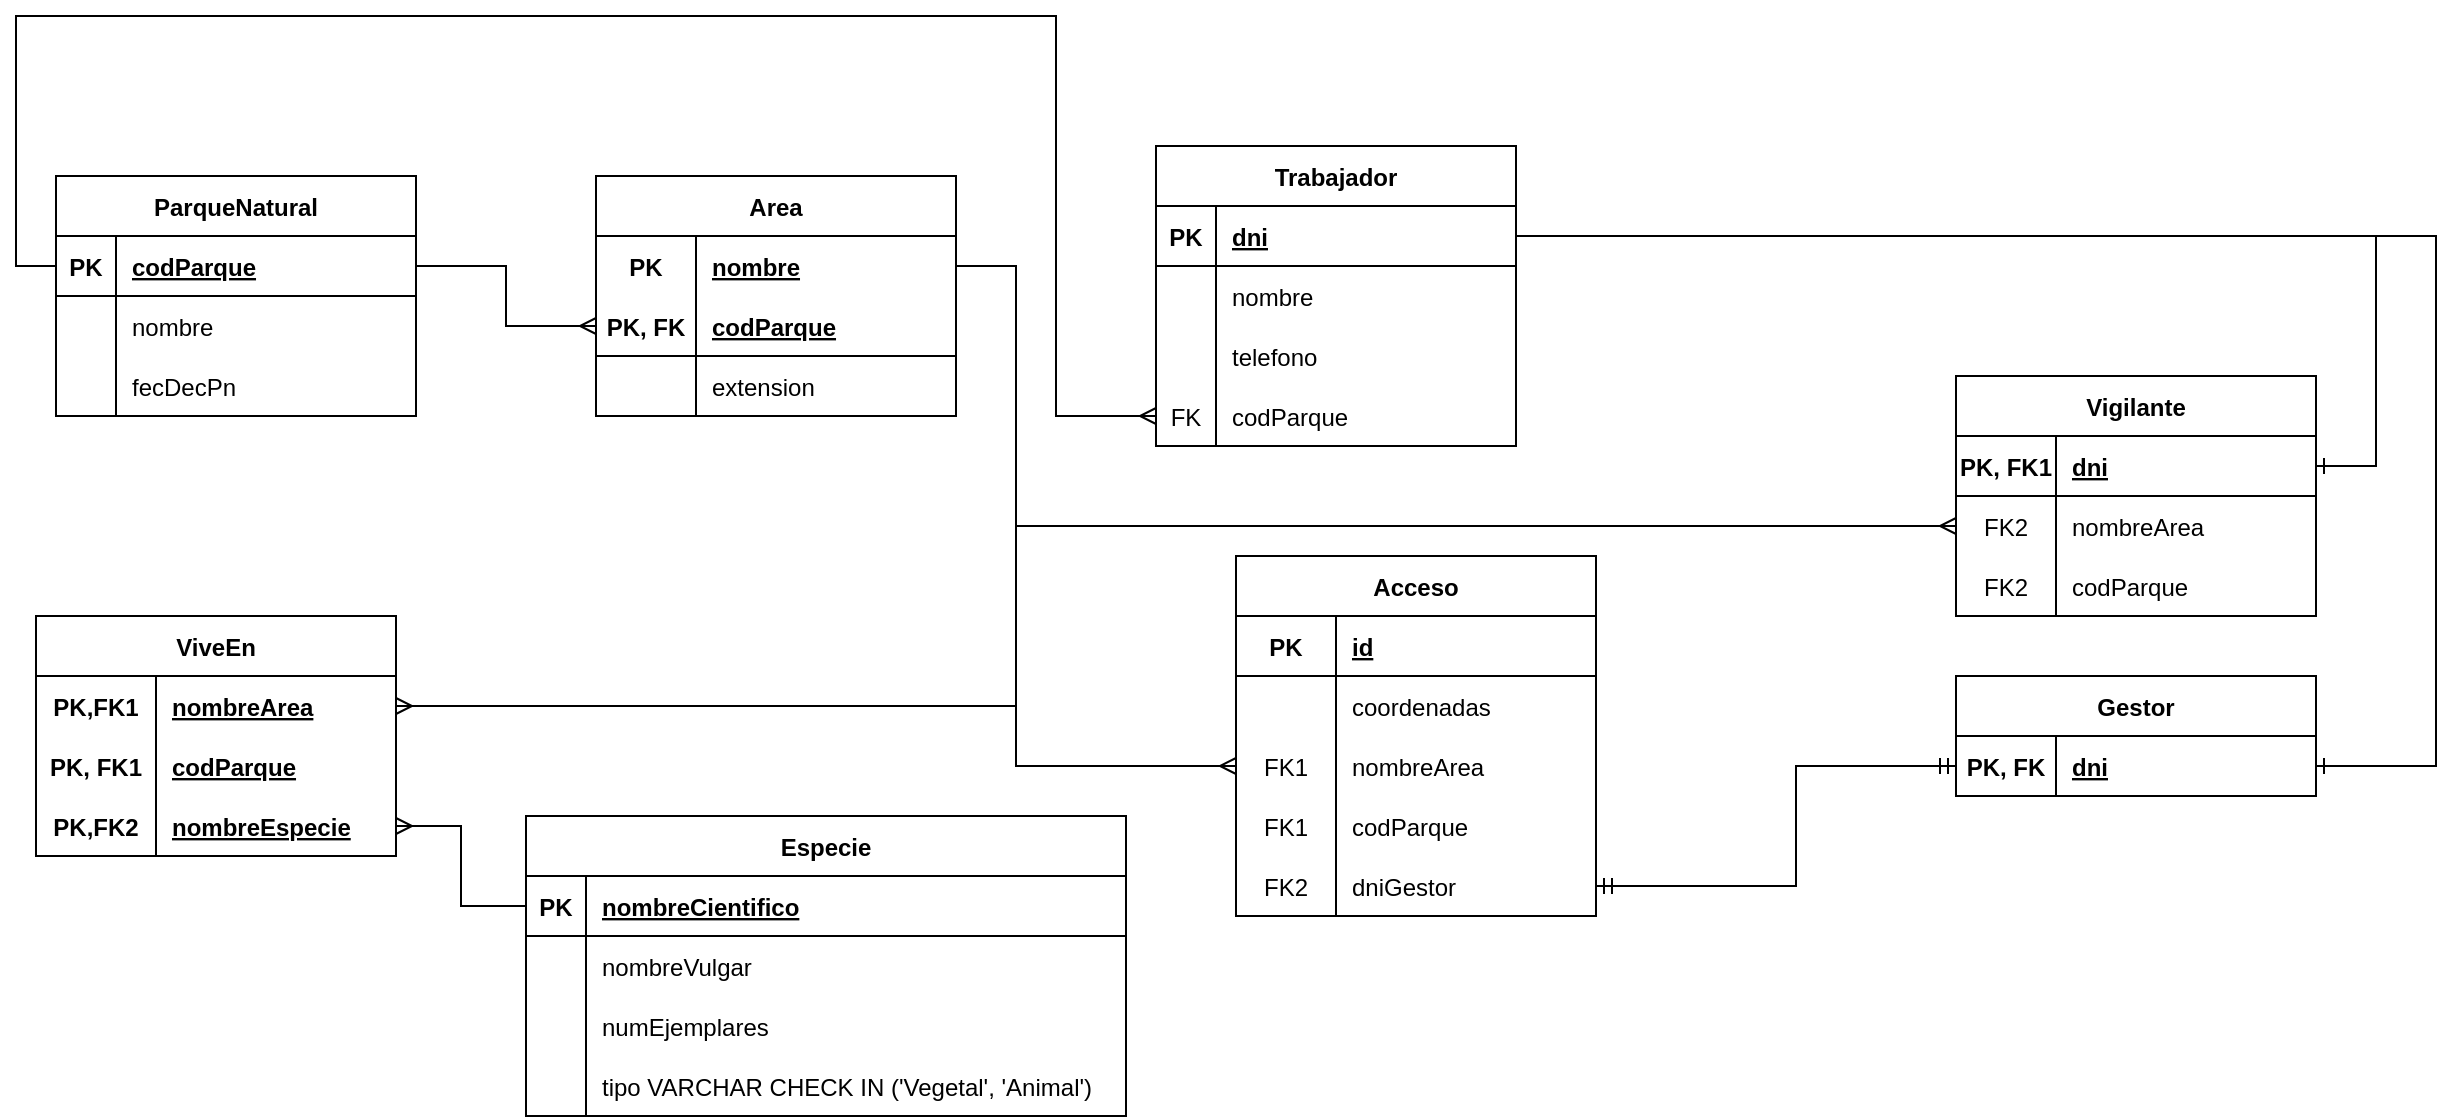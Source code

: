 <mxfile version="16.5.1" type="device"><diagram id="R2lEEEUBdFMjLlhIrx00" name="Page-1"><mxGraphModel dx="1296" dy="806" grid="1" gridSize="10" guides="1" tooltips="1" connect="1" arrows="1" fold="1" page="1" pageScale="1" pageWidth="850" pageHeight="1100" math="0" shadow="0" extFonts="Permanent Marker^https://fonts.googleapis.com/css?family=Permanent+Marker"><root><mxCell id="0"/><mxCell id="1" parent="0"/><mxCell id="dZKsxwWd0kjjlx_N5dGe-1" value="Trabajador" style="shape=table;startSize=30;container=1;collapsible=1;childLayout=tableLayout;fixedRows=1;rowLines=0;fontStyle=1;align=center;resizeLast=1;" parent="1" vertex="1"><mxGeometry x="590" y="75" width="180" height="150" as="geometry"/></mxCell><mxCell id="dZKsxwWd0kjjlx_N5dGe-2" value="" style="shape=tableRow;horizontal=0;startSize=0;swimlaneHead=0;swimlaneBody=0;fillColor=none;collapsible=0;dropTarget=0;points=[[0,0.5],[1,0.5]];portConstraint=eastwest;top=0;left=0;right=0;bottom=1;" parent="dZKsxwWd0kjjlx_N5dGe-1" vertex="1"><mxGeometry y="30" width="180" height="30" as="geometry"/></mxCell><mxCell id="dZKsxwWd0kjjlx_N5dGe-3" value="PK" style="shape=partialRectangle;connectable=0;fillColor=none;top=0;left=0;bottom=0;right=0;fontStyle=1;overflow=hidden;" parent="dZKsxwWd0kjjlx_N5dGe-2" vertex="1"><mxGeometry width="30" height="30" as="geometry"><mxRectangle width="30" height="30" as="alternateBounds"/></mxGeometry></mxCell><mxCell id="dZKsxwWd0kjjlx_N5dGe-4" value="dni" style="shape=partialRectangle;connectable=0;fillColor=none;top=0;left=0;bottom=0;right=0;align=left;spacingLeft=6;fontStyle=5;overflow=hidden;" parent="dZKsxwWd0kjjlx_N5dGe-2" vertex="1"><mxGeometry x="30" width="150" height="30" as="geometry"><mxRectangle width="150" height="30" as="alternateBounds"/></mxGeometry></mxCell><mxCell id="dZKsxwWd0kjjlx_N5dGe-5" value="" style="shape=tableRow;horizontal=0;startSize=0;swimlaneHead=0;swimlaneBody=0;fillColor=none;collapsible=0;dropTarget=0;points=[[0,0.5],[1,0.5]];portConstraint=eastwest;top=0;left=0;right=0;bottom=0;" parent="dZKsxwWd0kjjlx_N5dGe-1" vertex="1"><mxGeometry y="60" width="180" height="30" as="geometry"/></mxCell><mxCell id="dZKsxwWd0kjjlx_N5dGe-6" value="" style="shape=partialRectangle;connectable=0;fillColor=none;top=0;left=0;bottom=0;right=0;editable=1;overflow=hidden;" parent="dZKsxwWd0kjjlx_N5dGe-5" vertex="1"><mxGeometry width="30" height="30" as="geometry"><mxRectangle width="30" height="30" as="alternateBounds"/></mxGeometry></mxCell><mxCell id="dZKsxwWd0kjjlx_N5dGe-7" value="nombre" style="shape=partialRectangle;connectable=0;fillColor=none;top=0;left=0;bottom=0;right=0;align=left;spacingLeft=6;overflow=hidden;" parent="dZKsxwWd0kjjlx_N5dGe-5" vertex="1"><mxGeometry x="30" width="150" height="30" as="geometry"><mxRectangle width="150" height="30" as="alternateBounds"/></mxGeometry></mxCell><mxCell id="dZKsxwWd0kjjlx_N5dGe-8" value="" style="shape=tableRow;horizontal=0;startSize=0;swimlaneHead=0;swimlaneBody=0;fillColor=none;collapsible=0;dropTarget=0;points=[[0,0.5],[1,0.5]];portConstraint=eastwest;top=0;left=0;right=0;bottom=0;" parent="dZKsxwWd0kjjlx_N5dGe-1" vertex="1"><mxGeometry y="90" width="180" height="30" as="geometry"/></mxCell><mxCell id="dZKsxwWd0kjjlx_N5dGe-9" value="" style="shape=partialRectangle;connectable=0;fillColor=none;top=0;left=0;bottom=0;right=0;editable=1;overflow=hidden;" parent="dZKsxwWd0kjjlx_N5dGe-8" vertex="1"><mxGeometry width="30" height="30" as="geometry"><mxRectangle width="30" height="30" as="alternateBounds"/></mxGeometry></mxCell><mxCell id="dZKsxwWd0kjjlx_N5dGe-10" value="telefono" style="shape=partialRectangle;connectable=0;fillColor=none;top=0;left=0;bottom=0;right=0;align=left;spacingLeft=6;overflow=hidden;" parent="dZKsxwWd0kjjlx_N5dGe-8" vertex="1"><mxGeometry x="30" width="150" height="30" as="geometry"><mxRectangle width="150" height="30" as="alternateBounds"/></mxGeometry></mxCell><mxCell id="dZKsxwWd0kjjlx_N5dGe-40" value="" style="shape=tableRow;horizontal=0;startSize=0;swimlaneHead=0;swimlaneBody=0;fillColor=none;collapsible=0;dropTarget=0;points=[[0,0.5],[1,0.5]];portConstraint=eastwest;top=0;left=0;right=0;bottom=0;" parent="dZKsxwWd0kjjlx_N5dGe-1" vertex="1"><mxGeometry y="120" width="180" height="30" as="geometry"/></mxCell><mxCell id="dZKsxwWd0kjjlx_N5dGe-41" value="FK" style="shape=partialRectangle;connectable=0;fillColor=none;top=0;left=0;bottom=0;right=0;editable=1;overflow=hidden;" parent="dZKsxwWd0kjjlx_N5dGe-40" vertex="1"><mxGeometry width="30" height="30" as="geometry"><mxRectangle width="30" height="30" as="alternateBounds"/></mxGeometry></mxCell><mxCell id="dZKsxwWd0kjjlx_N5dGe-42" value="codParque" style="shape=partialRectangle;connectable=0;fillColor=none;top=0;left=0;bottom=0;right=0;align=left;spacingLeft=6;overflow=hidden;" parent="dZKsxwWd0kjjlx_N5dGe-40" vertex="1"><mxGeometry x="30" width="150" height="30" as="geometry"><mxRectangle width="150" height="30" as="alternateBounds"/></mxGeometry></mxCell><mxCell id="dZKsxwWd0kjjlx_N5dGe-14" value="ParqueNatural" style="shape=table;startSize=30;container=1;collapsible=1;childLayout=tableLayout;fixedRows=1;rowLines=0;fontStyle=1;align=center;resizeLast=1;" parent="1" vertex="1"><mxGeometry x="40" y="90" width="180" height="120" as="geometry"/></mxCell><mxCell id="dZKsxwWd0kjjlx_N5dGe-15" value="" style="shape=tableRow;horizontal=0;startSize=0;swimlaneHead=0;swimlaneBody=0;fillColor=none;collapsible=0;dropTarget=0;points=[[0,0.5],[1,0.5]];portConstraint=eastwest;top=0;left=0;right=0;bottom=1;" parent="dZKsxwWd0kjjlx_N5dGe-14" vertex="1"><mxGeometry y="30" width="180" height="30" as="geometry"/></mxCell><mxCell id="dZKsxwWd0kjjlx_N5dGe-16" value="PK" style="shape=partialRectangle;connectable=0;fillColor=none;top=0;left=0;bottom=0;right=0;fontStyle=1;overflow=hidden;" parent="dZKsxwWd0kjjlx_N5dGe-15" vertex="1"><mxGeometry width="30" height="30" as="geometry"><mxRectangle width="30" height="30" as="alternateBounds"/></mxGeometry></mxCell><mxCell id="dZKsxwWd0kjjlx_N5dGe-17" value="codParque" style="shape=partialRectangle;connectable=0;fillColor=none;top=0;left=0;bottom=0;right=0;align=left;spacingLeft=6;fontStyle=5;overflow=hidden;" parent="dZKsxwWd0kjjlx_N5dGe-15" vertex="1"><mxGeometry x="30" width="150" height="30" as="geometry"><mxRectangle width="150" height="30" as="alternateBounds"/></mxGeometry></mxCell><mxCell id="dZKsxwWd0kjjlx_N5dGe-18" value="" style="shape=tableRow;horizontal=0;startSize=0;swimlaneHead=0;swimlaneBody=0;fillColor=none;collapsible=0;dropTarget=0;points=[[0,0.5],[1,0.5]];portConstraint=eastwest;top=0;left=0;right=0;bottom=0;" parent="dZKsxwWd0kjjlx_N5dGe-14" vertex="1"><mxGeometry y="60" width="180" height="30" as="geometry"/></mxCell><mxCell id="dZKsxwWd0kjjlx_N5dGe-19" value="" style="shape=partialRectangle;connectable=0;fillColor=none;top=0;left=0;bottom=0;right=0;editable=1;overflow=hidden;" parent="dZKsxwWd0kjjlx_N5dGe-18" vertex="1"><mxGeometry width="30" height="30" as="geometry"><mxRectangle width="30" height="30" as="alternateBounds"/></mxGeometry></mxCell><mxCell id="dZKsxwWd0kjjlx_N5dGe-20" value="nombre" style="shape=partialRectangle;connectable=0;fillColor=none;top=0;left=0;bottom=0;right=0;align=left;spacingLeft=6;overflow=hidden;" parent="dZKsxwWd0kjjlx_N5dGe-18" vertex="1"><mxGeometry x="30" width="150" height="30" as="geometry"><mxRectangle width="150" height="30" as="alternateBounds"/></mxGeometry></mxCell><mxCell id="dZKsxwWd0kjjlx_N5dGe-21" value="" style="shape=tableRow;horizontal=0;startSize=0;swimlaneHead=0;swimlaneBody=0;fillColor=none;collapsible=0;dropTarget=0;points=[[0,0.5],[1,0.5]];portConstraint=eastwest;top=0;left=0;right=0;bottom=0;" parent="dZKsxwWd0kjjlx_N5dGe-14" vertex="1"><mxGeometry y="90" width="180" height="30" as="geometry"/></mxCell><mxCell id="dZKsxwWd0kjjlx_N5dGe-22" value="" style="shape=partialRectangle;connectable=0;fillColor=none;top=0;left=0;bottom=0;right=0;editable=1;overflow=hidden;" parent="dZKsxwWd0kjjlx_N5dGe-21" vertex="1"><mxGeometry width="30" height="30" as="geometry"><mxRectangle width="30" height="30" as="alternateBounds"/></mxGeometry></mxCell><mxCell id="dZKsxwWd0kjjlx_N5dGe-23" value="fecDecPn" style="shape=partialRectangle;connectable=0;fillColor=none;top=0;left=0;bottom=0;right=0;align=left;spacingLeft=6;overflow=hidden;" parent="dZKsxwWd0kjjlx_N5dGe-21" vertex="1"><mxGeometry x="30" width="150" height="30" as="geometry"><mxRectangle width="150" height="30" as="alternateBounds"/></mxGeometry></mxCell><mxCell id="dZKsxwWd0kjjlx_N5dGe-27" value="Area" style="shape=table;startSize=30;container=1;collapsible=1;childLayout=tableLayout;fixedRows=1;rowLines=0;fontStyle=1;align=center;resizeLast=1;" parent="1" vertex="1"><mxGeometry x="310" y="90" width="180" height="120" as="geometry"/></mxCell><mxCell id="dZKsxwWd0kjjlx_N5dGe-28" value="" style="shape=tableRow;horizontal=0;startSize=0;swimlaneHead=0;swimlaneBody=0;fillColor=none;collapsible=0;dropTarget=0;points=[[0,0.5],[1,0.5]];portConstraint=eastwest;top=0;left=0;right=0;bottom=1;strokeColor=none;" parent="dZKsxwWd0kjjlx_N5dGe-27" vertex="1"><mxGeometry y="30" width="180" height="30" as="geometry"/></mxCell><mxCell id="dZKsxwWd0kjjlx_N5dGe-29" value="PK" style="shape=partialRectangle;connectable=0;fillColor=none;top=0;left=0;bottom=0;right=0;fontStyle=1;overflow=hidden;" parent="dZKsxwWd0kjjlx_N5dGe-28" vertex="1"><mxGeometry width="50" height="30" as="geometry"><mxRectangle width="50" height="30" as="alternateBounds"/></mxGeometry></mxCell><mxCell id="dZKsxwWd0kjjlx_N5dGe-30" value="nombre" style="shape=partialRectangle;connectable=0;fillColor=none;top=0;left=0;bottom=0;right=0;align=left;spacingLeft=6;fontStyle=5;overflow=hidden;" parent="dZKsxwWd0kjjlx_N5dGe-28" vertex="1"><mxGeometry x="50" width="130" height="30" as="geometry"><mxRectangle width="130" height="30" as="alternateBounds"/></mxGeometry></mxCell><mxCell id="dZKsxwWd0kjjlx_N5dGe-45" value="" style="shape=tableRow;horizontal=0;startSize=0;swimlaneHead=0;swimlaneBody=0;fillColor=none;collapsible=0;dropTarget=0;points=[[0,0.5],[1,0.5]];portConstraint=eastwest;top=0;left=0;right=0;bottom=1;strokeColor=default;" parent="dZKsxwWd0kjjlx_N5dGe-27" vertex="1"><mxGeometry y="60" width="180" height="30" as="geometry"/></mxCell><mxCell id="dZKsxwWd0kjjlx_N5dGe-46" value="PK, FK" style="shape=partialRectangle;connectable=0;fillColor=none;top=0;left=0;bottom=0;right=0;fontStyle=1;overflow=hidden;strokeColor=default;" parent="dZKsxwWd0kjjlx_N5dGe-45" vertex="1"><mxGeometry width="50" height="30" as="geometry"><mxRectangle width="50" height="30" as="alternateBounds"/></mxGeometry></mxCell><mxCell id="dZKsxwWd0kjjlx_N5dGe-47" value="codParque" style="shape=partialRectangle;connectable=0;fillColor=none;top=0;left=0;bottom=0;right=0;align=left;spacingLeft=6;fontStyle=5;overflow=hidden;strokeColor=default;" parent="dZKsxwWd0kjjlx_N5dGe-45" vertex="1"><mxGeometry x="50" width="130" height="30" as="geometry"><mxRectangle width="130" height="30" as="alternateBounds"/></mxGeometry></mxCell><mxCell id="dZKsxwWd0kjjlx_N5dGe-31" value="" style="shape=tableRow;horizontal=0;startSize=0;swimlaneHead=0;swimlaneBody=0;fillColor=none;collapsible=0;dropTarget=0;points=[[0,0.5],[1,0.5]];portConstraint=eastwest;top=0;left=0;right=0;bottom=0;" parent="dZKsxwWd0kjjlx_N5dGe-27" vertex="1"><mxGeometry y="90" width="180" height="30" as="geometry"/></mxCell><mxCell id="dZKsxwWd0kjjlx_N5dGe-32" value="" style="shape=partialRectangle;connectable=0;fillColor=none;top=0;left=0;bottom=0;right=0;editable=1;overflow=hidden;" parent="dZKsxwWd0kjjlx_N5dGe-31" vertex="1"><mxGeometry width="50" height="30" as="geometry"><mxRectangle width="50" height="30" as="alternateBounds"/></mxGeometry></mxCell><mxCell id="dZKsxwWd0kjjlx_N5dGe-33" value="extension" style="shape=partialRectangle;connectable=0;fillColor=none;top=0;left=0;bottom=0;right=0;align=left;spacingLeft=6;overflow=hidden;" parent="dZKsxwWd0kjjlx_N5dGe-31" vertex="1"><mxGeometry x="50" width="130" height="30" as="geometry"><mxRectangle width="130" height="30" as="alternateBounds"/></mxGeometry></mxCell><mxCell id="dZKsxwWd0kjjlx_N5dGe-43" value="" style="edgeStyle=orthogonalEdgeStyle;fontSize=12;html=1;endArrow=ERmany;rounded=0;entryX=0;entryY=0.5;entryDx=0;entryDy=0;exitX=0;exitY=0.5;exitDx=0;exitDy=0;" parent="1" source="dZKsxwWd0kjjlx_N5dGe-15" target="dZKsxwWd0kjjlx_N5dGe-40" edge="1"><mxGeometry width="100" height="100" relative="1" as="geometry"><mxPoint x="370" y="300" as="sourcePoint"/><mxPoint x="470" y="200" as="targetPoint"/><Array as="points"><mxPoint x="20" y="135"/><mxPoint x="20" y="10"/><mxPoint x="540" y="10"/><mxPoint x="540" y="210"/></Array></mxGeometry></mxCell><mxCell id="dZKsxwWd0kjjlx_N5dGe-48" value="" style="edgeStyle=orthogonalEdgeStyle;fontSize=12;html=1;endArrow=ERmany;rounded=0;entryX=0;entryY=0.5;entryDx=0;entryDy=0;exitX=1;exitY=0.5;exitDx=0;exitDy=0;" parent="1" source="dZKsxwWd0kjjlx_N5dGe-15" target="dZKsxwWd0kjjlx_N5dGe-45" edge="1"><mxGeometry width="100" height="100" relative="1" as="geometry"><mxPoint x="370" y="300" as="sourcePoint"/><mxPoint x="470" y="200" as="targetPoint"/></mxGeometry></mxCell><mxCell id="dZKsxwWd0kjjlx_N5dGe-49" value="Especie" style="shape=table;startSize=30;container=1;collapsible=1;childLayout=tableLayout;fixedRows=1;rowLines=0;fontStyle=1;align=center;resizeLast=1;strokeColor=default;" parent="1" vertex="1"><mxGeometry x="275" y="410" width="300" height="150" as="geometry"/></mxCell><mxCell id="dZKsxwWd0kjjlx_N5dGe-50" value="" style="shape=tableRow;horizontal=0;startSize=0;swimlaneHead=0;swimlaneBody=0;fillColor=none;collapsible=0;dropTarget=0;points=[[0,0.5],[1,0.5]];portConstraint=eastwest;top=0;left=0;right=0;bottom=1;strokeColor=default;" parent="dZKsxwWd0kjjlx_N5dGe-49" vertex="1"><mxGeometry y="30" width="300" height="30" as="geometry"/></mxCell><mxCell id="dZKsxwWd0kjjlx_N5dGe-51" value="PK" style="shape=partialRectangle;connectable=0;fillColor=none;top=0;left=0;bottom=0;right=0;fontStyle=1;overflow=hidden;strokeColor=default;" parent="dZKsxwWd0kjjlx_N5dGe-50" vertex="1"><mxGeometry width="30" height="30" as="geometry"><mxRectangle width="30" height="30" as="alternateBounds"/></mxGeometry></mxCell><mxCell id="dZKsxwWd0kjjlx_N5dGe-52" value="nombreCientifico" style="shape=partialRectangle;connectable=0;fillColor=none;top=0;left=0;bottom=0;right=0;align=left;spacingLeft=6;fontStyle=5;overflow=hidden;strokeColor=default;" parent="dZKsxwWd0kjjlx_N5dGe-50" vertex="1"><mxGeometry x="30" width="270" height="30" as="geometry"><mxRectangle width="270" height="30" as="alternateBounds"/></mxGeometry></mxCell><mxCell id="dZKsxwWd0kjjlx_N5dGe-53" value="" style="shape=tableRow;horizontal=0;startSize=0;swimlaneHead=0;swimlaneBody=0;fillColor=none;collapsible=0;dropTarget=0;points=[[0,0.5],[1,0.5]];portConstraint=eastwest;top=0;left=0;right=0;bottom=0;strokeColor=default;" parent="dZKsxwWd0kjjlx_N5dGe-49" vertex="1"><mxGeometry y="60" width="300" height="30" as="geometry"/></mxCell><mxCell id="dZKsxwWd0kjjlx_N5dGe-54" value="" style="shape=partialRectangle;connectable=0;fillColor=none;top=0;left=0;bottom=0;right=0;editable=1;overflow=hidden;strokeColor=default;" parent="dZKsxwWd0kjjlx_N5dGe-53" vertex="1"><mxGeometry width="30" height="30" as="geometry"><mxRectangle width="30" height="30" as="alternateBounds"/></mxGeometry></mxCell><mxCell id="dZKsxwWd0kjjlx_N5dGe-55" value="nombreVulgar" style="shape=partialRectangle;connectable=0;fillColor=none;top=0;left=0;bottom=0;right=0;align=left;spacingLeft=6;overflow=hidden;strokeColor=default;" parent="dZKsxwWd0kjjlx_N5dGe-53" vertex="1"><mxGeometry x="30" width="270" height="30" as="geometry"><mxRectangle width="270" height="30" as="alternateBounds"/></mxGeometry></mxCell><mxCell id="dZKsxwWd0kjjlx_N5dGe-56" value="" style="shape=tableRow;horizontal=0;startSize=0;swimlaneHead=0;swimlaneBody=0;fillColor=none;collapsible=0;dropTarget=0;points=[[0,0.5],[1,0.5]];portConstraint=eastwest;top=0;left=0;right=0;bottom=0;strokeColor=default;" parent="dZKsxwWd0kjjlx_N5dGe-49" vertex="1"><mxGeometry y="90" width="300" height="30" as="geometry"/></mxCell><mxCell id="dZKsxwWd0kjjlx_N5dGe-57" value="" style="shape=partialRectangle;connectable=0;fillColor=none;top=0;left=0;bottom=0;right=0;editable=1;overflow=hidden;strokeColor=default;" parent="dZKsxwWd0kjjlx_N5dGe-56" vertex="1"><mxGeometry width="30" height="30" as="geometry"><mxRectangle width="30" height="30" as="alternateBounds"/></mxGeometry></mxCell><mxCell id="dZKsxwWd0kjjlx_N5dGe-58" value="numEjemplares" style="shape=partialRectangle;connectable=0;fillColor=none;top=0;left=0;bottom=0;right=0;align=left;spacingLeft=6;overflow=hidden;strokeColor=default;" parent="dZKsxwWd0kjjlx_N5dGe-56" vertex="1"><mxGeometry x="30" width="270" height="30" as="geometry"><mxRectangle width="270" height="30" as="alternateBounds"/></mxGeometry></mxCell><mxCell id="dZKsxwWd0kjjlx_N5dGe-80" value="" style="shape=tableRow;horizontal=0;startSize=0;swimlaneHead=0;swimlaneBody=0;fillColor=none;collapsible=0;dropTarget=0;points=[[0,0.5],[1,0.5]];portConstraint=eastwest;top=0;left=0;right=0;bottom=0;strokeColor=default;" parent="dZKsxwWd0kjjlx_N5dGe-49" vertex="1"><mxGeometry y="120" width="300" height="30" as="geometry"/></mxCell><mxCell id="dZKsxwWd0kjjlx_N5dGe-81" value="" style="shape=partialRectangle;connectable=0;fillColor=none;top=0;left=0;bottom=0;right=0;editable=1;overflow=hidden;strokeColor=default;" parent="dZKsxwWd0kjjlx_N5dGe-80" vertex="1"><mxGeometry width="30" height="30" as="geometry"><mxRectangle width="30" height="30" as="alternateBounds"/></mxGeometry></mxCell><mxCell id="dZKsxwWd0kjjlx_N5dGe-82" value="tipo VARCHAR CHECK IN ('Vegetal', 'Animal')" style="shape=partialRectangle;connectable=0;fillColor=none;top=0;left=0;bottom=0;right=0;align=left;spacingLeft=6;overflow=hidden;strokeColor=default;" parent="dZKsxwWd0kjjlx_N5dGe-80" vertex="1"><mxGeometry x="30" width="270" height="30" as="geometry"><mxRectangle width="270" height="30" as="alternateBounds"/></mxGeometry></mxCell><mxCell id="dZKsxwWd0kjjlx_N5dGe-62" value="ViveEn" style="shape=table;startSize=30;container=1;collapsible=1;childLayout=tableLayout;fixedRows=1;rowLines=0;fontStyle=1;align=center;resizeLast=1;strokeColor=default;" parent="1" vertex="1"><mxGeometry x="30" y="310" width="180" height="120" as="geometry"/></mxCell><mxCell id="dZKsxwWd0kjjlx_N5dGe-63" value="" style="shape=tableRow;horizontal=0;startSize=0;swimlaneHead=0;swimlaneBody=0;fillColor=none;collapsible=0;dropTarget=0;points=[[0,0.5],[1,0.5]];portConstraint=eastwest;top=0;left=0;right=0;bottom=0;strokeColor=default;" parent="dZKsxwWd0kjjlx_N5dGe-62" vertex="1"><mxGeometry y="30" width="180" height="30" as="geometry"/></mxCell><mxCell id="dZKsxwWd0kjjlx_N5dGe-64" value="PK,FK1" style="shape=partialRectangle;connectable=0;fillColor=none;top=0;left=0;bottom=0;right=0;fontStyle=1;overflow=hidden;strokeColor=default;" parent="dZKsxwWd0kjjlx_N5dGe-63" vertex="1"><mxGeometry width="60" height="30" as="geometry"><mxRectangle width="60" height="30" as="alternateBounds"/></mxGeometry></mxCell><mxCell id="dZKsxwWd0kjjlx_N5dGe-65" value="nombreArea" style="shape=partialRectangle;connectable=0;fillColor=none;top=0;left=0;bottom=0;right=0;align=left;spacingLeft=6;fontStyle=5;overflow=hidden;strokeColor=default;" parent="dZKsxwWd0kjjlx_N5dGe-63" vertex="1"><mxGeometry x="60" width="120" height="30" as="geometry"><mxRectangle width="120" height="30" as="alternateBounds"/></mxGeometry></mxCell><mxCell id="dZKsxwWd0kjjlx_N5dGe-77" value="" style="shape=tableRow;horizontal=0;startSize=0;swimlaneHead=0;swimlaneBody=0;fillColor=none;collapsible=0;dropTarget=0;points=[[0,0.5],[1,0.5]];portConstraint=eastwest;top=0;left=0;right=0;bottom=1;strokeColor=none;" parent="dZKsxwWd0kjjlx_N5dGe-62" vertex="1"><mxGeometry y="60" width="180" height="30" as="geometry"/></mxCell><mxCell id="dZKsxwWd0kjjlx_N5dGe-78" value="PK, FK1" style="shape=partialRectangle;connectable=0;fillColor=none;top=0;left=0;bottom=0;right=0;fontStyle=1;overflow=hidden;strokeColor=default;" parent="dZKsxwWd0kjjlx_N5dGe-77" vertex="1"><mxGeometry width="60" height="30" as="geometry"><mxRectangle width="60" height="30" as="alternateBounds"/></mxGeometry></mxCell><mxCell id="dZKsxwWd0kjjlx_N5dGe-79" value="codParque" style="shape=partialRectangle;connectable=0;fillColor=none;top=0;left=0;bottom=0;right=0;align=left;spacingLeft=6;fontStyle=5;overflow=hidden;strokeColor=default;" parent="dZKsxwWd0kjjlx_N5dGe-77" vertex="1"><mxGeometry x="60" width="120" height="30" as="geometry"><mxRectangle width="120" height="30" as="alternateBounds"/></mxGeometry></mxCell><mxCell id="dZKsxwWd0kjjlx_N5dGe-66" value="" style="shape=tableRow;horizontal=0;startSize=0;swimlaneHead=0;swimlaneBody=0;fillColor=none;collapsible=0;dropTarget=0;points=[[0,0.5],[1,0.5]];portConstraint=eastwest;top=0;left=0;right=0;bottom=1;strokeColor=default;" parent="dZKsxwWd0kjjlx_N5dGe-62" vertex="1"><mxGeometry y="90" width="180" height="30" as="geometry"/></mxCell><mxCell id="dZKsxwWd0kjjlx_N5dGe-67" value="PK,FK2" style="shape=partialRectangle;connectable=0;fillColor=none;top=0;left=0;bottom=0;right=0;fontStyle=1;overflow=hidden;strokeColor=default;" parent="dZKsxwWd0kjjlx_N5dGe-66" vertex="1"><mxGeometry width="60" height="30" as="geometry"><mxRectangle width="60" height="30" as="alternateBounds"/></mxGeometry></mxCell><mxCell id="dZKsxwWd0kjjlx_N5dGe-68" value="nombreEspecie" style="shape=partialRectangle;connectable=0;fillColor=none;top=0;left=0;bottom=0;right=0;align=left;spacingLeft=6;fontStyle=5;overflow=hidden;strokeColor=default;" parent="dZKsxwWd0kjjlx_N5dGe-66" vertex="1"><mxGeometry x="60" width="120" height="30" as="geometry"><mxRectangle width="120" height="30" as="alternateBounds"/></mxGeometry></mxCell><mxCell id="dZKsxwWd0kjjlx_N5dGe-75" value="" style="edgeStyle=orthogonalEdgeStyle;fontSize=12;html=1;endArrow=ERmany;rounded=0;exitX=1;exitY=0.5;exitDx=0;exitDy=0;" parent="1" source="dZKsxwWd0kjjlx_N5dGe-28" target="dZKsxwWd0kjjlx_N5dGe-63" edge="1"><mxGeometry width="100" height="100" relative="1" as="geometry"><mxPoint x="370" y="300" as="sourcePoint"/><mxPoint x="470" y="200" as="targetPoint"/><Array as="points"><mxPoint x="520" y="135"/><mxPoint x="520" y="355"/></Array></mxGeometry></mxCell><mxCell id="dZKsxwWd0kjjlx_N5dGe-83" value="" style="edgeStyle=orthogonalEdgeStyle;fontSize=12;html=1;endArrow=ERmany;rounded=0;entryX=1;entryY=0.5;entryDx=0;entryDy=0;exitX=0;exitY=0.5;exitDx=0;exitDy=0;" parent="1" source="dZKsxwWd0kjjlx_N5dGe-50" target="dZKsxwWd0kjjlx_N5dGe-66" edge="1"><mxGeometry width="100" height="100" relative="1" as="geometry"><mxPoint x="370" y="300" as="sourcePoint"/><mxPoint x="470" y="200" as="targetPoint"/></mxGeometry></mxCell><mxCell id="dZKsxwWd0kjjlx_N5dGe-84" value="Gestor" style="shape=table;startSize=30;container=1;collapsible=1;childLayout=tableLayout;fixedRows=1;rowLines=0;fontStyle=1;align=center;resizeLast=1;strokeColor=default;" parent="1" vertex="1"><mxGeometry x="990" y="340" width="180" height="60" as="geometry"/></mxCell><mxCell id="dZKsxwWd0kjjlx_N5dGe-85" value="" style="shape=tableRow;horizontal=0;startSize=0;swimlaneHead=0;swimlaneBody=0;fillColor=none;collapsible=0;dropTarget=0;points=[[0,0.5],[1,0.5]];portConstraint=eastwest;top=0;left=0;right=0;bottom=1;strokeColor=default;" parent="dZKsxwWd0kjjlx_N5dGe-84" vertex="1"><mxGeometry y="30" width="180" height="30" as="geometry"/></mxCell><mxCell id="dZKsxwWd0kjjlx_N5dGe-86" value="PK, FK" style="shape=partialRectangle;connectable=0;fillColor=none;top=0;left=0;bottom=0;right=0;fontStyle=1;overflow=hidden;strokeColor=default;" parent="dZKsxwWd0kjjlx_N5dGe-85" vertex="1"><mxGeometry width="50" height="30" as="geometry"><mxRectangle width="50" height="30" as="alternateBounds"/></mxGeometry></mxCell><mxCell id="dZKsxwWd0kjjlx_N5dGe-87" value="dni" style="shape=partialRectangle;connectable=0;fillColor=none;top=0;left=0;bottom=0;right=0;align=left;spacingLeft=6;fontStyle=5;overflow=hidden;strokeColor=default;" parent="dZKsxwWd0kjjlx_N5dGe-85" vertex="1"><mxGeometry x="50" width="130" height="30" as="geometry"><mxRectangle width="130" height="30" as="alternateBounds"/></mxGeometry></mxCell><mxCell id="dZKsxwWd0kjjlx_N5dGe-97" value="Vigilante" style="shape=table;startSize=30;container=1;collapsible=1;childLayout=tableLayout;fixedRows=1;rowLines=0;fontStyle=1;align=center;resizeLast=1;strokeColor=default;" parent="1" vertex="1"><mxGeometry x="990" y="190" width="180" height="120" as="geometry"/></mxCell><mxCell id="dZKsxwWd0kjjlx_N5dGe-98" value="" style="shape=tableRow;horizontal=0;startSize=0;swimlaneHead=0;swimlaneBody=0;fillColor=none;collapsible=0;dropTarget=0;points=[[0,0.5],[1,0.5]];portConstraint=eastwest;top=0;left=0;right=0;bottom=1;strokeColor=default;" parent="dZKsxwWd0kjjlx_N5dGe-97" vertex="1"><mxGeometry y="30" width="180" height="30" as="geometry"/></mxCell><mxCell id="dZKsxwWd0kjjlx_N5dGe-99" value="PK, FK1" style="shape=partialRectangle;connectable=0;fillColor=none;top=0;left=0;bottom=0;right=0;fontStyle=1;overflow=hidden;strokeColor=default;" parent="dZKsxwWd0kjjlx_N5dGe-98" vertex="1"><mxGeometry width="50" height="30" as="geometry"><mxRectangle width="50" height="30" as="alternateBounds"/></mxGeometry></mxCell><mxCell id="dZKsxwWd0kjjlx_N5dGe-100" value="dni" style="shape=partialRectangle;connectable=0;fillColor=none;top=0;left=0;bottom=0;right=0;align=left;spacingLeft=6;fontStyle=5;overflow=hidden;strokeColor=default;" parent="dZKsxwWd0kjjlx_N5dGe-98" vertex="1"><mxGeometry x="50" width="130" height="30" as="geometry"><mxRectangle width="130" height="30" as="alternateBounds"/></mxGeometry></mxCell><mxCell id="dZKsxwWd0kjjlx_N5dGe-144" value="" style="shape=tableRow;horizontal=0;startSize=0;swimlaneHead=0;swimlaneBody=0;fillColor=none;collapsible=0;dropTarget=0;points=[[0,0.5],[1,0.5]];portConstraint=eastwest;top=0;left=0;right=0;bottom=0;strokeColor=default;" parent="dZKsxwWd0kjjlx_N5dGe-97" vertex="1"><mxGeometry y="60" width="180" height="30" as="geometry"/></mxCell><mxCell id="dZKsxwWd0kjjlx_N5dGe-145" value="FK2" style="shape=partialRectangle;connectable=0;fillColor=none;top=0;left=0;bottom=0;right=0;fontStyle=0;overflow=hidden;strokeColor=default;" parent="dZKsxwWd0kjjlx_N5dGe-144" vertex="1"><mxGeometry width="50" height="30" as="geometry"><mxRectangle width="50" height="30" as="alternateBounds"/></mxGeometry></mxCell><mxCell id="dZKsxwWd0kjjlx_N5dGe-146" value="nombreArea" style="shape=partialRectangle;connectable=0;fillColor=none;top=0;left=0;bottom=0;right=0;align=left;spacingLeft=6;fontStyle=0;overflow=hidden;strokeColor=default;" parent="dZKsxwWd0kjjlx_N5dGe-144" vertex="1"><mxGeometry x="50" width="130" height="30" as="geometry"><mxRectangle width="130" height="30" as="alternateBounds"/></mxGeometry></mxCell><mxCell id="dZKsxwWd0kjjlx_N5dGe-147" value="" style="shape=tableRow;horizontal=0;startSize=0;swimlaneHead=0;swimlaneBody=0;fillColor=none;collapsible=0;dropTarget=0;points=[[0,0.5],[1,0.5]];portConstraint=eastwest;top=0;left=0;right=0;bottom=0;strokeColor=default;" parent="dZKsxwWd0kjjlx_N5dGe-97" vertex="1"><mxGeometry y="90" width="180" height="30" as="geometry"/></mxCell><mxCell id="dZKsxwWd0kjjlx_N5dGe-148" value="FK2" style="shape=partialRectangle;connectable=0;fillColor=none;top=0;left=0;bottom=0;right=0;fontStyle=0;overflow=hidden;strokeColor=default;" parent="dZKsxwWd0kjjlx_N5dGe-147" vertex="1"><mxGeometry width="50" height="30" as="geometry"><mxRectangle width="50" height="30" as="alternateBounds"/></mxGeometry></mxCell><mxCell id="dZKsxwWd0kjjlx_N5dGe-149" value="codParque" style="shape=partialRectangle;connectable=0;fillColor=none;top=0;left=0;bottom=0;right=0;align=left;spacingLeft=6;fontStyle=0;overflow=hidden;strokeColor=default;" parent="dZKsxwWd0kjjlx_N5dGe-147" vertex="1"><mxGeometry x="50" width="130" height="30" as="geometry"><mxRectangle width="130" height="30" as="alternateBounds"/></mxGeometry></mxCell><mxCell id="dZKsxwWd0kjjlx_N5dGe-110" value="" style="edgeStyle=orthogonalEdgeStyle;fontSize=12;html=1;endArrow=ERone;endFill=1;rounded=0;" parent="1" source="dZKsxwWd0kjjlx_N5dGe-2" target="dZKsxwWd0kjjlx_N5dGe-85" edge="1"><mxGeometry width="100" height="100" relative="1" as="geometry"><mxPoint x="370" y="300" as="sourcePoint"/><mxPoint x="470" y="200" as="targetPoint"/><Array as="points"><mxPoint x="1230" y="120"/><mxPoint x="1230" y="385"/></Array></mxGeometry></mxCell><mxCell id="dZKsxwWd0kjjlx_N5dGe-111" value="" style="edgeStyle=orthogonalEdgeStyle;fontSize=12;html=1;endArrow=ERone;endFill=1;rounded=0;entryX=1;entryY=0.5;entryDx=0;entryDy=0;exitX=1;exitY=0.5;exitDx=0;exitDy=0;" parent="1" source="dZKsxwWd0kjjlx_N5dGe-2" target="dZKsxwWd0kjjlx_N5dGe-98" edge="1"><mxGeometry width="100" height="100" relative="1" as="geometry"><mxPoint x="370" y="300" as="sourcePoint"/><mxPoint x="470" y="200" as="targetPoint"/><Array as="points"><mxPoint x="1200" y="120"/><mxPoint x="1200" y="235"/></Array></mxGeometry></mxCell><mxCell id="dZKsxwWd0kjjlx_N5dGe-112" value="Acceso" style="shape=table;startSize=30;container=1;collapsible=1;childLayout=tableLayout;fixedRows=1;rowLines=0;fontStyle=1;align=center;resizeLast=1;strokeColor=default;" parent="1" vertex="1"><mxGeometry x="630" y="280" width="180" height="180" as="geometry"/></mxCell><mxCell id="dZKsxwWd0kjjlx_N5dGe-113" value="" style="shape=tableRow;horizontal=0;startSize=0;swimlaneHead=0;swimlaneBody=0;fillColor=none;collapsible=0;dropTarget=0;points=[[0,0.5],[1,0.5]];portConstraint=eastwest;top=0;left=0;right=0;bottom=1;strokeColor=default;" parent="dZKsxwWd0kjjlx_N5dGe-112" vertex="1"><mxGeometry y="30" width="180" height="30" as="geometry"/></mxCell><mxCell id="dZKsxwWd0kjjlx_N5dGe-114" value="PK" style="shape=partialRectangle;connectable=0;fillColor=none;top=0;left=0;bottom=0;right=0;fontStyle=1;overflow=hidden;strokeColor=default;" parent="dZKsxwWd0kjjlx_N5dGe-113" vertex="1"><mxGeometry width="50" height="30" as="geometry"><mxRectangle width="50" height="30" as="alternateBounds"/></mxGeometry></mxCell><mxCell id="dZKsxwWd0kjjlx_N5dGe-115" value="id" style="shape=partialRectangle;connectable=0;fillColor=none;top=0;left=0;bottom=0;right=0;align=left;spacingLeft=6;fontStyle=5;overflow=hidden;strokeColor=default;" parent="dZKsxwWd0kjjlx_N5dGe-113" vertex="1"><mxGeometry x="50" width="130" height="30" as="geometry"><mxRectangle width="130" height="30" as="alternateBounds"/></mxGeometry></mxCell><mxCell id="dZKsxwWd0kjjlx_N5dGe-116" value="" style="shape=tableRow;horizontal=0;startSize=0;swimlaneHead=0;swimlaneBody=0;fillColor=none;collapsible=0;dropTarget=0;points=[[0,0.5],[1,0.5]];portConstraint=eastwest;top=0;left=0;right=0;bottom=0;strokeColor=default;" parent="dZKsxwWd0kjjlx_N5dGe-112" vertex="1"><mxGeometry y="60" width="180" height="30" as="geometry"/></mxCell><mxCell id="dZKsxwWd0kjjlx_N5dGe-117" value="" style="shape=partialRectangle;connectable=0;fillColor=none;top=0;left=0;bottom=0;right=0;editable=1;overflow=hidden;strokeColor=default;" parent="dZKsxwWd0kjjlx_N5dGe-116" vertex="1"><mxGeometry width="50" height="30" as="geometry"><mxRectangle width="50" height="30" as="alternateBounds"/></mxGeometry></mxCell><mxCell id="dZKsxwWd0kjjlx_N5dGe-118" value="coordenadas" style="shape=partialRectangle;connectable=0;fillColor=none;top=0;left=0;bottom=0;right=0;align=left;spacingLeft=6;overflow=hidden;strokeColor=default;" parent="dZKsxwWd0kjjlx_N5dGe-116" vertex="1"><mxGeometry x="50" width="130" height="30" as="geometry"><mxRectangle width="130" height="30" as="alternateBounds"/></mxGeometry></mxCell><mxCell id="dZKsxwWd0kjjlx_N5dGe-125" value="" style="shape=tableRow;horizontal=0;startSize=0;swimlaneHead=0;swimlaneBody=0;fillColor=none;collapsible=0;dropTarget=0;points=[[0,0.5],[1,0.5]];portConstraint=eastwest;top=0;left=0;right=0;bottom=1;strokeColor=none;fontStyle=0" parent="dZKsxwWd0kjjlx_N5dGe-112" vertex="1"><mxGeometry y="90" width="180" height="30" as="geometry"/></mxCell><mxCell id="dZKsxwWd0kjjlx_N5dGe-126" value="FK1" style="shape=partialRectangle;connectable=0;fillColor=none;top=0;left=0;bottom=0;right=0;fontStyle=0;overflow=hidden;strokeColor=default;" parent="dZKsxwWd0kjjlx_N5dGe-125" vertex="1"><mxGeometry width="50" height="30" as="geometry"><mxRectangle width="50" height="30" as="alternateBounds"/></mxGeometry></mxCell><mxCell id="dZKsxwWd0kjjlx_N5dGe-127" value="nombreArea" style="shape=partialRectangle;connectable=0;fillColor=none;top=0;left=0;bottom=0;right=0;align=left;spacingLeft=6;fontStyle=0;overflow=hidden;strokeColor=default;" parent="dZKsxwWd0kjjlx_N5dGe-125" vertex="1"><mxGeometry x="50" width="130" height="30" as="geometry"><mxRectangle width="130" height="30" as="alternateBounds"/></mxGeometry></mxCell><mxCell id="dZKsxwWd0kjjlx_N5dGe-128" value="" style="shape=tableRow;horizontal=0;startSize=0;swimlaneHead=0;swimlaneBody=0;fillColor=none;collapsible=0;dropTarget=0;points=[[0,0.5],[1,0.5]];portConstraint=eastwest;top=0;left=0;right=0;bottom=1;strokeColor=none;" parent="dZKsxwWd0kjjlx_N5dGe-112" vertex="1"><mxGeometry y="120" width="180" height="30" as="geometry"/></mxCell><mxCell id="dZKsxwWd0kjjlx_N5dGe-129" value="FK1" style="shape=partialRectangle;connectable=0;fillColor=none;top=0;left=0;bottom=0;right=0;fontStyle=0;overflow=hidden;strokeColor=default;" parent="dZKsxwWd0kjjlx_N5dGe-128" vertex="1"><mxGeometry width="50" height="30" as="geometry"><mxRectangle width="50" height="30" as="alternateBounds"/></mxGeometry></mxCell><mxCell id="dZKsxwWd0kjjlx_N5dGe-130" value="codParque" style="shape=partialRectangle;connectable=0;fillColor=none;top=0;left=0;bottom=0;right=0;align=left;spacingLeft=6;fontStyle=0;overflow=hidden;strokeColor=default;" parent="dZKsxwWd0kjjlx_N5dGe-128" vertex="1"><mxGeometry x="50" width="130" height="30" as="geometry"><mxRectangle width="130" height="30" as="alternateBounds"/></mxGeometry></mxCell><mxCell id="dZKsxwWd0kjjlx_N5dGe-139" value="" style="shape=tableRow;horizontal=0;startSize=0;swimlaneHead=0;swimlaneBody=0;fillColor=none;collapsible=0;dropTarget=0;points=[[0,0.5],[1,0.5]];portConstraint=eastwest;top=0;left=0;right=0;bottom=0;strokeColor=default;" parent="dZKsxwWd0kjjlx_N5dGe-112" vertex="1"><mxGeometry y="150" width="180" height="30" as="geometry"/></mxCell><mxCell id="dZKsxwWd0kjjlx_N5dGe-140" value="FK2" style="shape=partialRectangle;connectable=0;fillColor=none;top=0;left=0;bottom=0;right=0;editable=1;overflow=hidden;strokeColor=default;" parent="dZKsxwWd0kjjlx_N5dGe-139" vertex="1"><mxGeometry width="50" height="30" as="geometry"><mxRectangle width="50" height="30" as="alternateBounds"/></mxGeometry></mxCell><mxCell id="dZKsxwWd0kjjlx_N5dGe-141" value="dniGestor" style="shape=partialRectangle;connectable=0;fillColor=none;top=0;left=0;bottom=0;right=0;align=left;spacingLeft=6;overflow=hidden;strokeColor=default;" parent="dZKsxwWd0kjjlx_N5dGe-139" vertex="1"><mxGeometry x="50" width="130" height="30" as="geometry"><mxRectangle width="130" height="30" as="alternateBounds"/></mxGeometry></mxCell><mxCell id="dZKsxwWd0kjjlx_N5dGe-138" value="" style="edgeStyle=orthogonalEdgeStyle;fontSize=12;html=1;endArrow=ERmany;rounded=0;entryX=0;entryY=0.5;entryDx=0;entryDy=0;exitX=1;exitY=0.5;exitDx=0;exitDy=0;" parent="1" source="dZKsxwWd0kjjlx_N5dGe-28" target="dZKsxwWd0kjjlx_N5dGe-125" edge="1"><mxGeometry width="100" height="100" relative="1" as="geometry"><mxPoint x="610" y="400" as="sourcePoint"/><mxPoint x="710" y="300" as="targetPoint"/><Array as="points"><mxPoint x="520" y="135"/><mxPoint x="520" y="385"/></Array></mxGeometry></mxCell><mxCell id="dZKsxwWd0kjjlx_N5dGe-142" value="" style="edgeStyle=orthogonalEdgeStyle;fontSize=12;html=1;endArrow=ERmandOne;rounded=0;entryX=1;entryY=0.5;entryDx=0;entryDy=0;exitX=0;exitY=0.5;exitDx=0;exitDy=0;startArrow=ERmandOne;startFill=0;" parent="1" source="dZKsxwWd0kjjlx_N5dGe-85" target="dZKsxwWd0kjjlx_N5dGe-139" edge="1"><mxGeometry width="100" height="100" relative="1" as="geometry"><mxPoint x="610" y="400" as="sourcePoint"/><mxPoint x="710" y="300" as="targetPoint"/><Array as="points"><mxPoint x="910" y="385"/><mxPoint x="910" y="445"/></Array></mxGeometry></mxCell><mxCell id="dZKsxwWd0kjjlx_N5dGe-150" value="" style="edgeStyle=orthogonalEdgeStyle;fontSize=12;html=1;endArrow=ERmany;rounded=0;entryX=0;entryY=0.5;entryDx=0;entryDy=0;exitX=1;exitY=0.5;exitDx=0;exitDy=0;" parent="1" source="dZKsxwWd0kjjlx_N5dGe-28" target="dZKsxwWd0kjjlx_N5dGe-144" edge="1"><mxGeometry width="100" height="100" relative="1" as="geometry"><mxPoint x="610" y="400" as="sourcePoint"/><mxPoint x="710" y="300" as="targetPoint"/><Array as="points"><mxPoint x="520" y="135"/><mxPoint x="520" y="265"/></Array></mxGeometry></mxCell></root></mxGraphModel></diagram></mxfile>